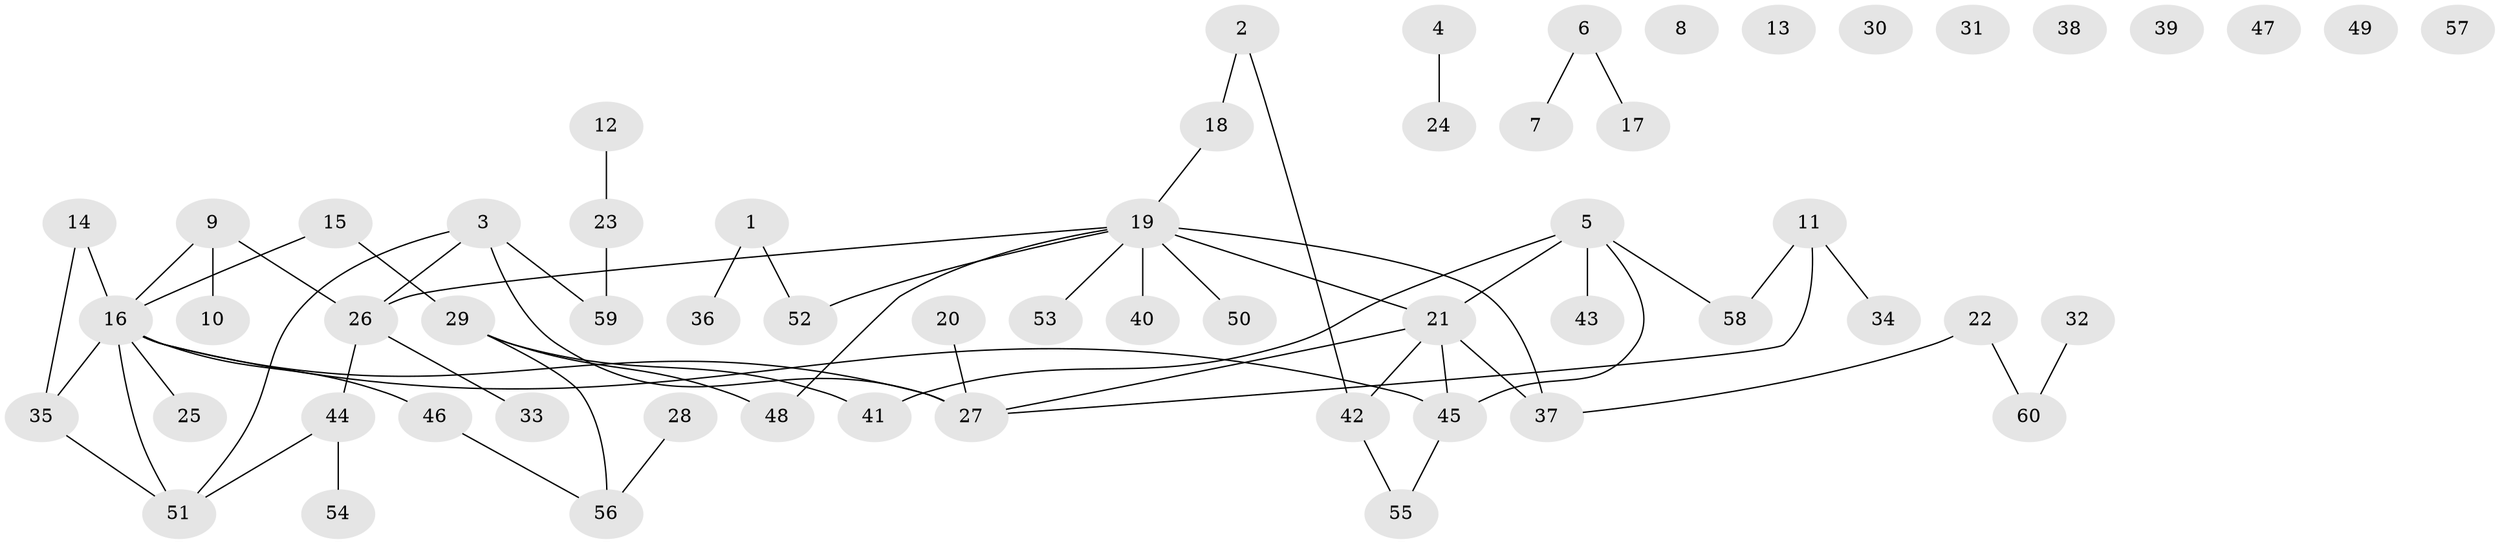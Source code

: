 // Generated by graph-tools (version 1.1) at 2025/25/03/09/25 03:25:17]
// undirected, 60 vertices, 63 edges
graph export_dot {
graph [start="1"]
  node [color=gray90,style=filled];
  1;
  2;
  3;
  4;
  5;
  6;
  7;
  8;
  9;
  10;
  11;
  12;
  13;
  14;
  15;
  16;
  17;
  18;
  19;
  20;
  21;
  22;
  23;
  24;
  25;
  26;
  27;
  28;
  29;
  30;
  31;
  32;
  33;
  34;
  35;
  36;
  37;
  38;
  39;
  40;
  41;
  42;
  43;
  44;
  45;
  46;
  47;
  48;
  49;
  50;
  51;
  52;
  53;
  54;
  55;
  56;
  57;
  58;
  59;
  60;
  1 -- 36;
  1 -- 52;
  2 -- 18;
  2 -- 42;
  3 -- 26;
  3 -- 27;
  3 -- 51;
  3 -- 59;
  4 -- 24;
  5 -- 21;
  5 -- 41;
  5 -- 43;
  5 -- 45;
  5 -- 58;
  6 -- 7;
  6 -- 17;
  9 -- 10;
  9 -- 16;
  9 -- 26;
  11 -- 27;
  11 -- 34;
  11 -- 58;
  12 -- 23;
  14 -- 16;
  14 -- 35;
  15 -- 16;
  15 -- 29;
  16 -- 25;
  16 -- 27;
  16 -- 35;
  16 -- 45;
  16 -- 46;
  16 -- 51;
  18 -- 19;
  19 -- 21;
  19 -- 26;
  19 -- 37;
  19 -- 40;
  19 -- 48;
  19 -- 50;
  19 -- 52;
  19 -- 53;
  20 -- 27;
  21 -- 27;
  21 -- 37;
  21 -- 42;
  21 -- 45;
  22 -- 37;
  22 -- 60;
  23 -- 59;
  26 -- 33;
  26 -- 44;
  28 -- 56;
  29 -- 41;
  29 -- 48;
  29 -- 56;
  32 -- 60;
  35 -- 51;
  42 -- 55;
  44 -- 51;
  44 -- 54;
  45 -- 55;
  46 -- 56;
}
